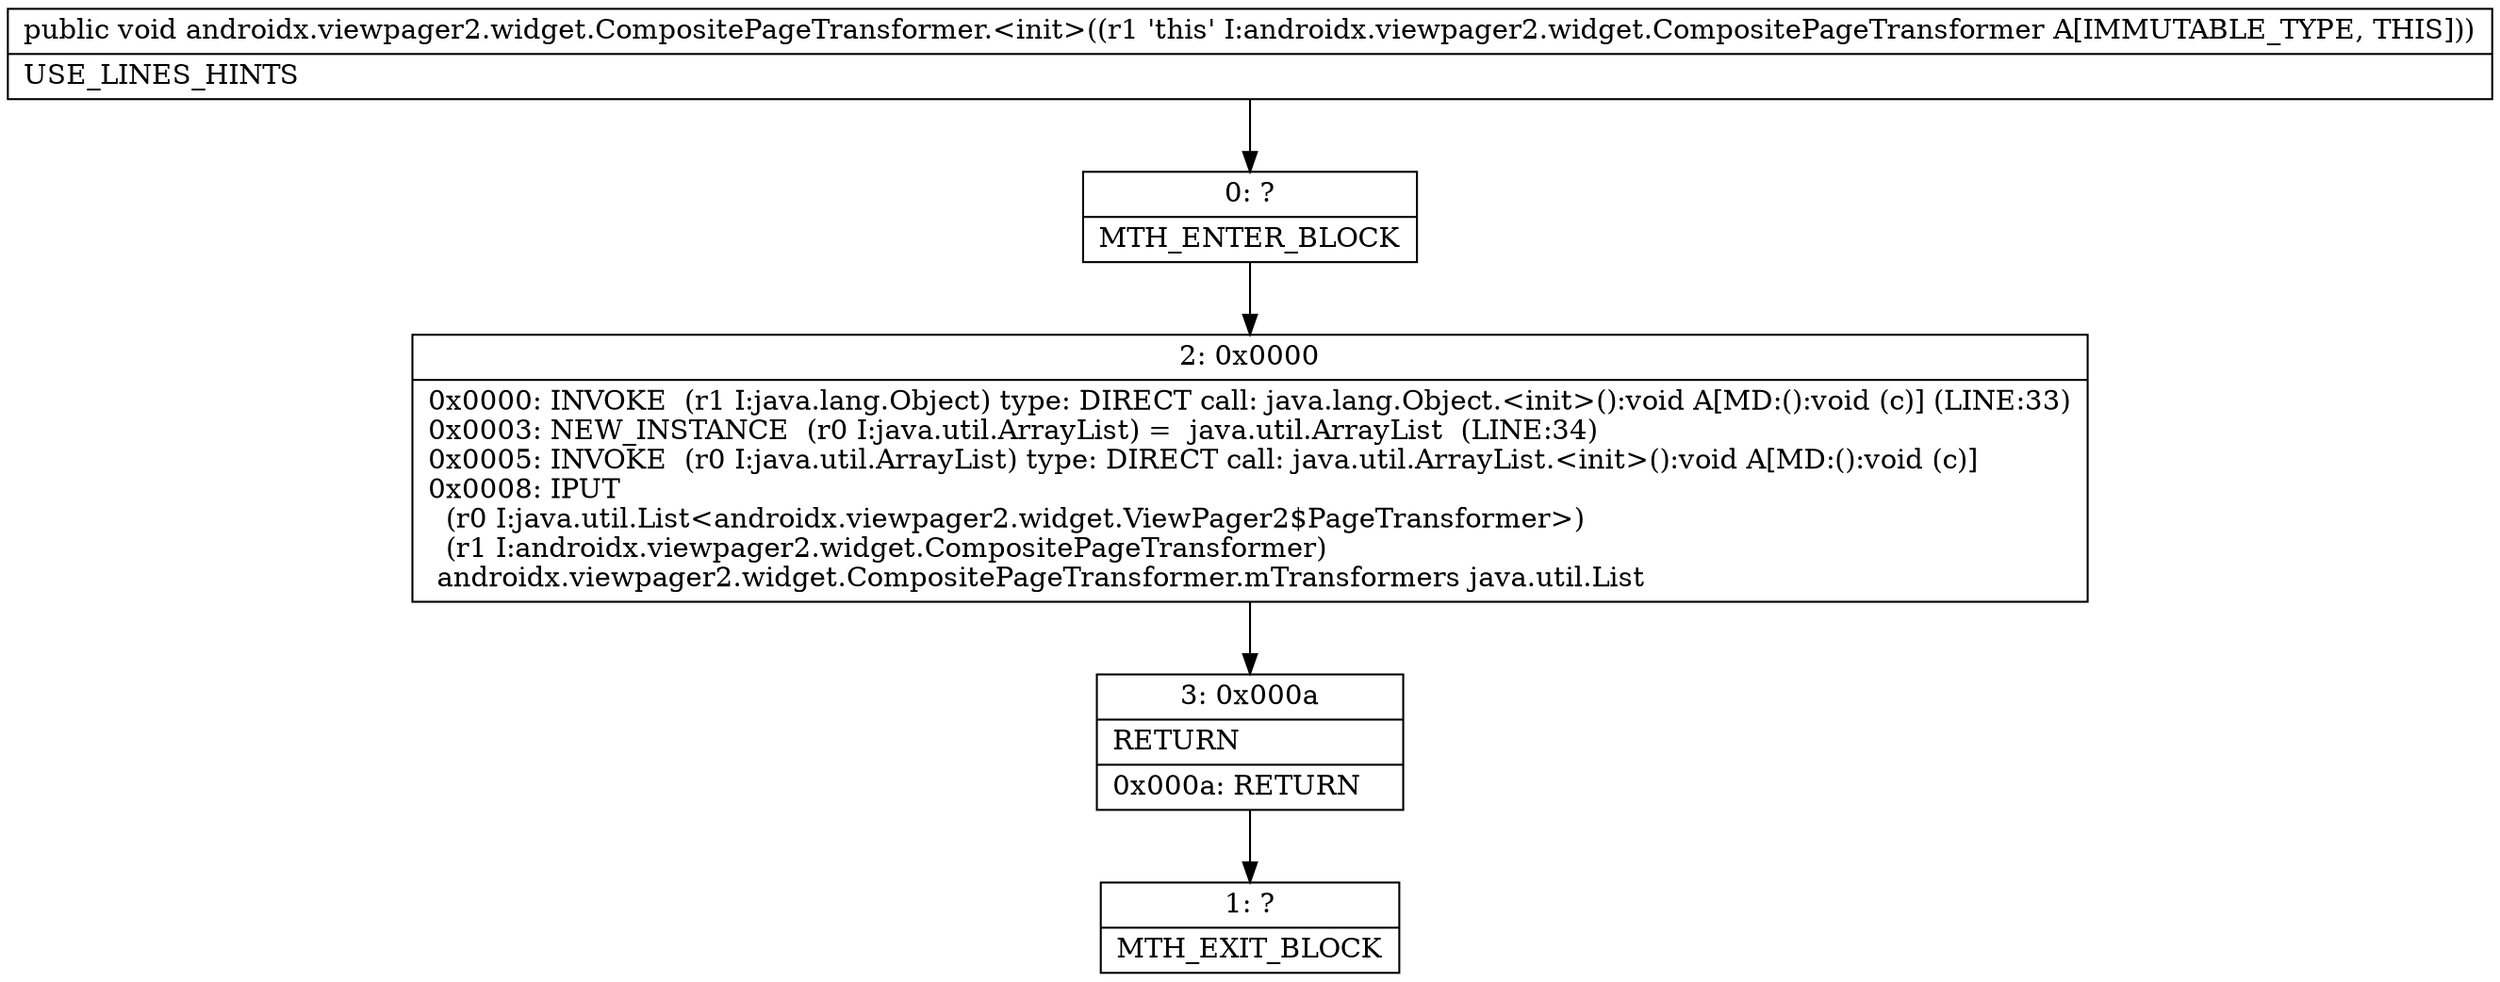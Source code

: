 digraph "CFG forandroidx.viewpager2.widget.CompositePageTransformer.\<init\>()V" {
Node_0 [shape=record,label="{0\:\ ?|MTH_ENTER_BLOCK\l}"];
Node_2 [shape=record,label="{2\:\ 0x0000|0x0000: INVOKE  (r1 I:java.lang.Object) type: DIRECT call: java.lang.Object.\<init\>():void A[MD:():void (c)] (LINE:33)\l0x0003: NEW_INSTANCE  (r0 I:java.util.ArrayList) =  java.util.ArrayList  (LINE:34)\l0x0005: INVOKE  (r0 I:java.util.ArrayList) type: DIRECT call: java.util.ArrayList.\<init\>():void A[MD:():void (c)]\l0x0008: IPUT  \l  (r0 I:java.util.List\<androidx.viewpager2.widget.ViewPager2$PageTransformer\>)\l  (r1 I:androidx.viewpager2.widget.CompositePageTransformer)\l androidx.viewpager2.widget.CompositePageTransformer.mTransformers java.util.List \l}"];
Node_3 [shape=record,label="{3\:\ 0x000a|RETURN\l|0x000a: RETURN   \l}"];
Node_1 [shape=record,label="{1\:\ ?|MTH_EXIT_BLOCK\l}"];
MethodNode[shape=record,label="{public void androidx.viewpager2.widget.CompositePageTransformer.\<init\>((r1 'this' I:androidx.viewpager2.widget.CompositePageTransformer A[IMMUTABLE_TYPE, THIS]))  | USE_LINES_HINTS\l}"];
MethodNode -> Node_0;Node_0 -> Node_2;
Node_2 -> Node_3;
Node_3 -> Node_1;
}

